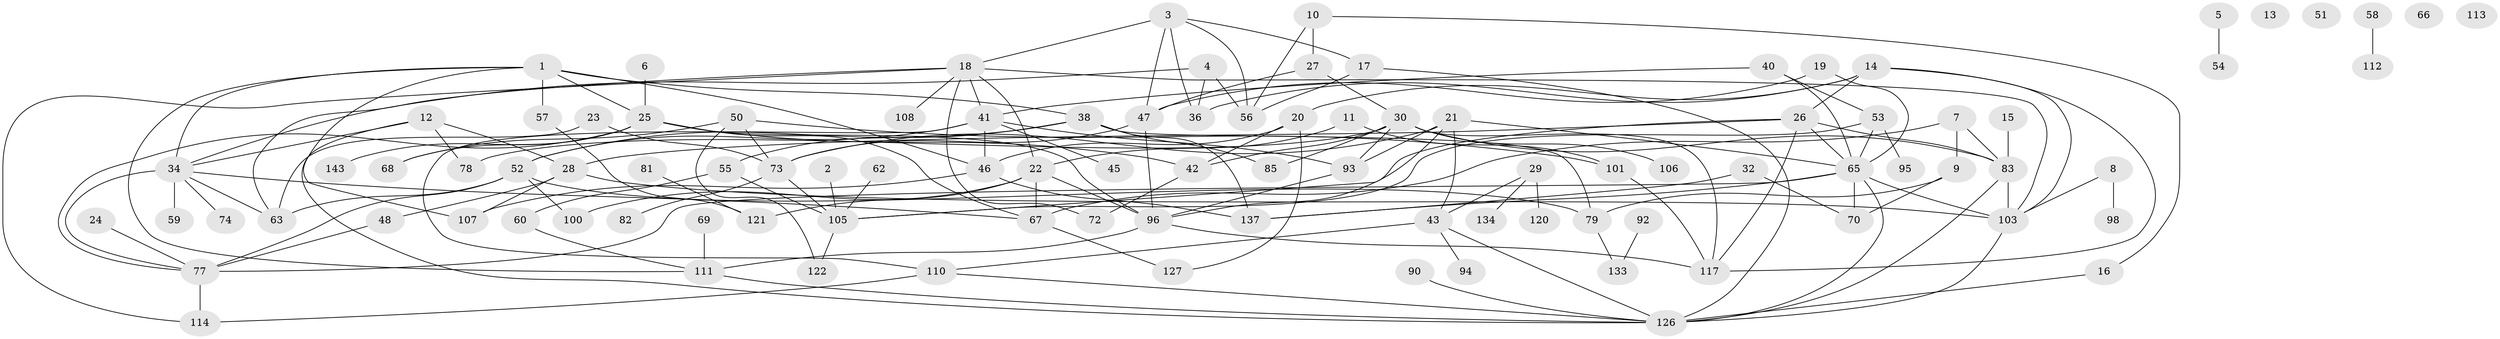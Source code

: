 // original degree distribution, {4: 0.15172413793103448, 1: 0.21379310344827587, 3: 0.15862068965517243, 2: 0.2689655172413793, 0: 0.027586206896551724, 5: 0.0896551724137931, 6: 0.05517241379310345, 9: 0.006896551724137931, 8: 0.013793103448275862, 7: 0.013793103448275862}
// Generated by graph-tools (version 1.1) at 2025/41/03/06/25 10:41:20]
// undirected, 100 vertices, 164 edges
graph export_dot {
graph [start="1"]
  node [color=gray90,style=filled];
  1 [super="+87"];
  2;
  3 [super="+131"];
  4;
  5;
  6;
  7 [super="+142"];
  8 [super="+31"];
  9;
  10 [super="+80"];
  11 [super="+75"];
  12 [super="+76"];
  13;
  14 [super="+97"];
  15;
  16;
  17;
  18 [super="+119"];
  19 [super="+123"];
  20 [super="+35"];
  21 [super="+139"];
  22 [super="+141"];
  23;
  24 [super="+37"];
  25 [super="+33"];
  26 [super="+115"];
  27 [super="+64"];
  28;
  29 [super="+135"];
  30 [super="+39"];
  32;
  34 [super="+44"];
  36;
  38 [super="+91"];
  40 [super="+84"];
  41 [super="+116"];
  42 [super="+144"];
  43 [super="+125"];
  45;
  46 [super="+61"];
  47 [super="+49"];
  48;
  50;
  51;
  52 [super="+136"];
  53 [super="+86"];
  54;
  55 [super="+89"];
  56 [super="+71"];
  57 [super="+88"];
  58;
  59;
  60;
  62;
  63 [super="+102"];
  65 [super="+104"];
  66;
  67 [super="+140"];
  68;
  69;
  70;
  72;
  73 [super="+109"];
  74;
  77 [super="+99"];
  78;
  79 [super="+138"];
  81;
  82;
  83;
  85;
  90;
  92;
  93 [super="+124"];
  94;
  95;
  96 [super="+118"];
  98;
  100;
  101;
  103 [super="+145"];
  105 [super="+130"];
  106;
  107;
  108;
  110;
  111;
  112;
  113;
  114;
  117 [super="+132"];
  120;
  121;
  122 [super="+128"];
  126 [super="+129"];
  127;
  133;
  134;
  137;
  143;
  1 -- 46;
  1 -- 107;
  1 -- 34;
  1 -- 38;
  1 -- 25;
  1 -- 111;
  1 -- 57;
  2 -- 105;
  3 -- 36;
  3 -- 56;
  3 -- 47;
  3 -- 17;
  3 -- 18;
  4 -- 36;
  4 -- 56;
  4 -- 34;
  5 -- 54;
  6 -- 25;
  7 -- 9;
  7 -- 83;
  7 -- 67;
  8 -- 103;
  8 -- 98;
  9 -- 70;
  9 -- 79;
  10 -- 16;
  10 -- 56;
  10 -- 27;
  11 -- 101;
  11 -- 22;
  12 -- 78;
  12 -- 34;
  12 -- 28;
  12 -- 126;
  14 -- 36;
  14 -- 103;
  14 -- 117;
  14 -- 20;
  14 -- 26;
  15 -- 83;
  16 -- 126;
  17 -- 56;
  17 -- 126;
  18 -- 63;
  18 -- 72;
  18 -- 103;
  18 -- 114;
  18 -- 22;
  18 -- 41;
  18 -- 108;
  19 -- 65;
  19 -- 47;
  20 -- 46;
  20 -- 127;
  20 -- 42;
  21 -- 65;
  21 -- 93;
  21 -- 73;
  21 -- 43;
  21 -- 96;
  22 -- 100;
  22 -- 121;
  22 -- 67;
  22 -- 96;
  23 -- 63;
  23 -- 73;
  24 -- 77;
  25 -- 68;
  25 -- 96;
  25 -- 143;
  25 -- 77;
  25 -- 42;
  25 -- 67;
  26 -- 105;
  26 -- 83;
  26 -- 117;
  26 -- 28;
  26 -- 65;
  27 -- 30;
  27 -- 47;
  28 -- 48;
  28 -- 107;
  28 -- 103;
  29 -- 134;
  29 -- 120;
  29 -- 43;
  30 -- 78;
  30 -- 83;
  30 -- 85;
  30 -- 93;
  30 -- 106;
  30 -- 42;
  30 -- 117;
  32 -- 70;
  32 -- 137;
  34 -- 59;
  34 -- 74;
  34 -- 77;
  34 -- 63;
  34 -- 67;
  38 -- 52;
  38 -- 85;
  38 -- 55;
  38 -- 137;
  38 -- 79;
  40 -- 41;
  40 -- 53;
  40 -- 65;
  41 -- 45;
  41 -- 46;
  41 -- 52;
  41 -- 110;
  41 -- 93;
  42 -- 72;
  43 -- 94;
  43 -- 126;
  43 -- 110;
  46 -- 137;
  46 -- 107;
  47 -- 96;
  47 -- 73;
  48 -- 77;
  50 -- 68;
  50 -- 101;
  50 -- 122;
  50 -- 73;
  52 -- 63;
  52 -- 79;
  52 -- 100;
  52 -- 77;
  53 -- 65;
  53 -- 95;
  53 -- 105;
  55 -- 60;
  55 -- 105;
  57 -- 121;
  58 -- 112;
  60 -- 111;
  62 -- 105;
  65 -- 70;
  65 -- 103;
  65 -- 137;
  65 -- 77;
  65 -- 126;
  67 -- 127;
  69 -- 111;
  73 -- 82;
  73 -- 105;
  77 -- 114;
  79 -- 133;
  81 -- 121;
  83 -- 103;
  83 -- 126;
  90 -- 126;
  92 -- 133;
  93 -- 96;
  96 -- 117;
  96 -- 111;
  101 -- 117;
  103 -- 126;
  105 -- 122;
  110 -- 114;
  110 -- 126;
  111 -- 126;
}
